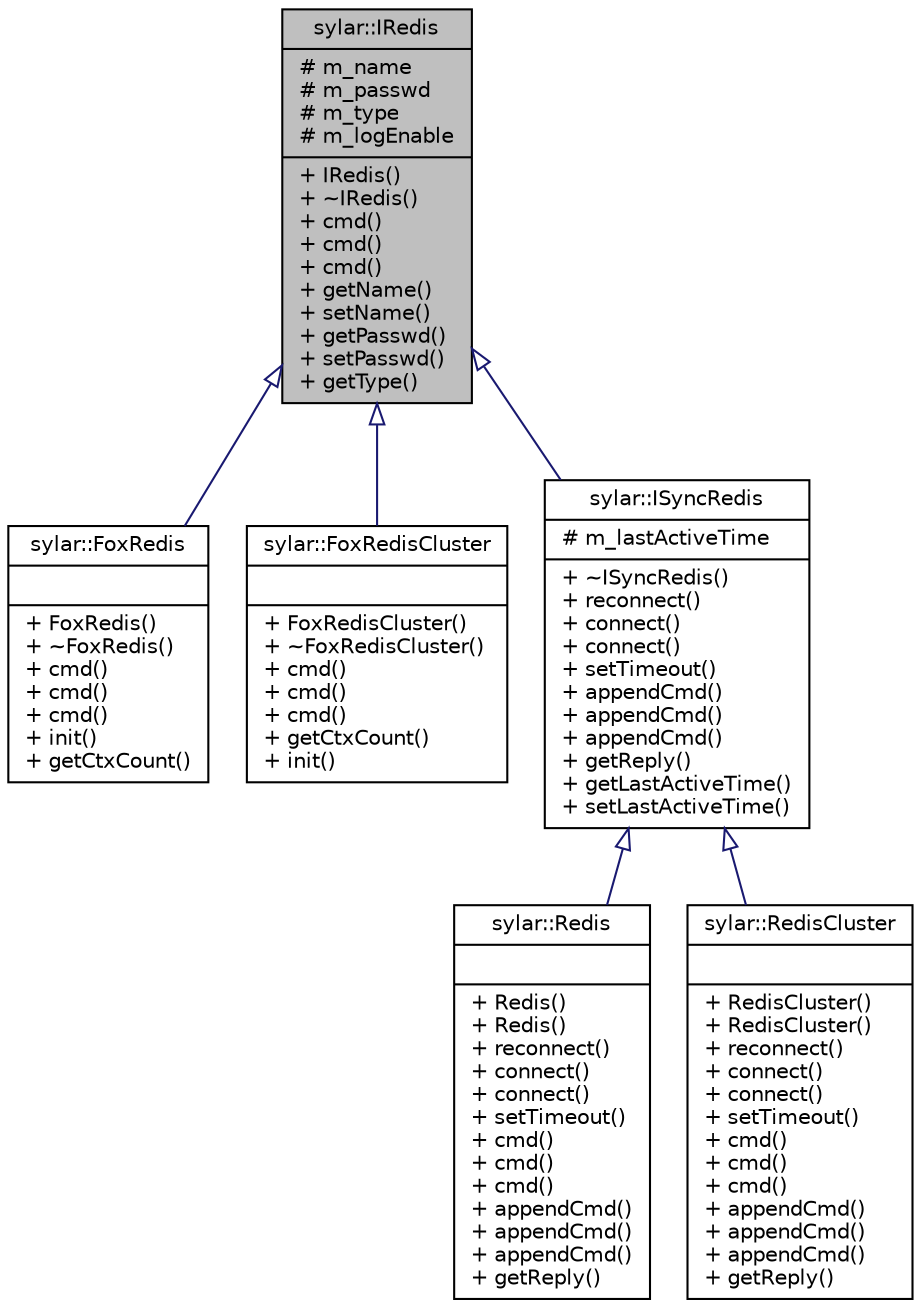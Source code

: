 digraph "sylar::IRedis"
{
 // LATEX_PDF_SIZE
  edge [fontname="Helvetica",fontsize="10",labelfontname="Helvetica",labelfontsize="10"];
  node [fontname="Helvetica",fontsize="10",shape=record];
  Node1 [label="{sylar::IRedis\n|# m_name\l# m_passwd\l# m_type\l# m_logEnable\l|+ IRedis()\l+ ~IRedis()\l+ cmd()\l+ cmd()\l+ cmd()\l+ getName()\l+ setName()\l+ getPasswd()\l+ setPasswd()\l+ getType()\l}",height=0.2,width=0.4,color="black", fillcolor="grey75", style="filled", fontcolor="black",tooltip=" "];
  Node1 -> Node2 [dir="back",color="midnightblue",fontsize="10",style="solid",arrowtail="onormal",fontname="Helvetica"];
  Node2 [label="{sylar::FoxRedis\n||+ FoxRedis()\l+ ~FoxRedis()\l+ cmd()\l+ cmd()\l+ cmd()\l+ init()\l+ getCtxCount()\l}",height=0.2,width=0.4,color="black", fillcolor="white", style="filled",URL="$classsylar_1_1FoxRedis.html",tooltip=" "];
  Node1 -> Node3 [dir="back",color="midnightblue",fontsize="10",style="solid",arrowtail="onormal",fontname="Helvetica"];
  Node3 [label="{sylar::FoxRedisCluster\n||+ FoxRedisCluster()\l+ ~FoxRedisCluster()\l+ cmd()\l+ cmd()\l+ cmd()\l+ getCtxCount()\l+ init()\l}",height=0.2,width=0.4,color="black", fillcolor="white", style="filled",URL="$classsylar_1_1FoxRedisCluster.html",tooltip=" "];
  Node1 -> Node4 [dir="back",color="midnightblue",fontsize="10",style="solid",arrowtail="onormal",fontname="Helvetica"];
  Node4 [label="{sylar::ISyncRedis\n|# m_lastActiveTime\l|+ ~ISyncRedis()\l+ reconnect()\l+ connect()\l+ connect()\l+ setTimeout()\l+ appendCmd()\l+ appendCmd()\l+ appendCmd()\l+ getReply()\l+ getLastActiveTime()\l+ setLastActiveTime()\l}",height=0.2,width=0.4,color="black", fillcolor="white", style="filled",URL="$classsylar_1_1ISyncRedis.html",tooltip=" "];
  Node4 -> Node5 [dir="back",color="midnightblue",fontsize="10",style="solid",arrowtail="onormal",fontname="Helvetica"];
  Node5 [label="{sylar::Redis\n||+ Redis()\l+ Redis()\l+ reconnect()\l+ connect()\l+ connect()\l+ setTimeout()\l+ cmd()\l+ cmd()\l+ cmd()\l+ appendCmd()\l+ appendCmd()\l+ appendCmd()\l+ getReply()\l}",height=0.2,width=0.4,color="black", fillcolor="white", style="filled",URL="$classsylar_1_1Redis.html",tooltip=" "];
  Node4 -> Node6 [dir="back",color="midnightblue",fontsize="10",style="solid",arrowtail="onormal",fontname="Helvetica"];
  Node6 [label="{sylar::RedisCluster\n||+ RedisCluster()\l+ RedisCluster()\l+ reconnect()\l+ connect()\l+ connect()\l+ setTimeout()\l+ cmd()\l+ cmd()\l+ cmd()\l+ appendCmd()\l+ appendCmd()\l+ appendCmd()\l+ getReply()\l}",height=0.2,width=0.4,color="black", fillcolor="white", style="filled",URL="$classsylar_1_1RedisCluster.html",tooltip=" "];
}
